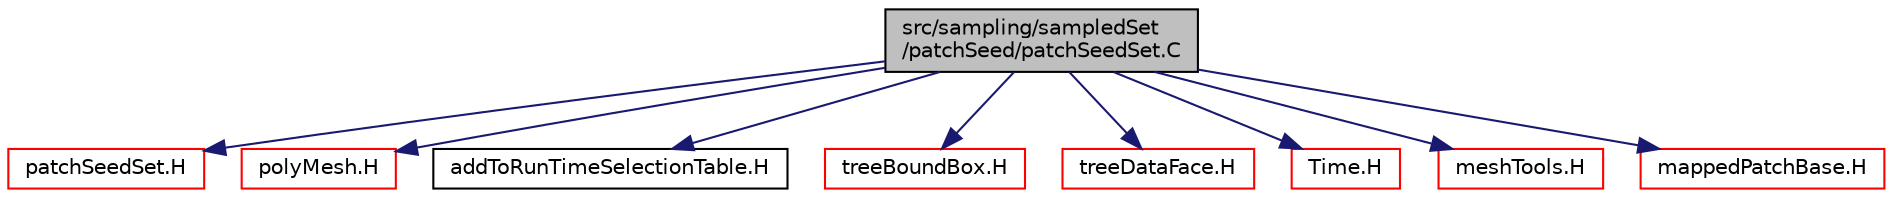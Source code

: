 digraph "src/sampling/sampledSet/patchSeed/patchSeedSet.C"
{
  bgcolor="transparent";
  edge [fontname="Helvetica",fontsize="10",labelfontname="Helvetica",labelfontsize="10"];
  node [fontname="Helvetica",fontsize="10",shape=record];
  Node0 [label="src/sampling/sampledSet\l/patchSeed/patchSeedSet.C",height=0.2,width=0.4,color="black", fillcolor="grey75", style="filled", fontcolor="black"];
  Node0 -> Node1 [color="midnightblue",fontsize="10",style="solid",fontname="Helvetica"];
  Node1 [label="patchSeedSet.H",height=0.2,width=0.4,color="red",URL="$a15008.html"];
  Node0 -> Node134 [color="midnightblue",fontsize="10",style="solid",fontname="Helvetica"];
  Node134 [label="polyMesh.H",height=0.2,width=0.4,color="red",URL="$a12398.html"];
  Node0 -> Node239 [color="midnightblue",fontsize="10",style="solid",fontname="Helvetica"];
  Node239 [label="addToRunTimeSelectionTable.H",height=0.2,width=0.4,color="black",URL="$a09989.html",tooltip="Macros for easy insertion into run-time selection tables. "];
  Node0 -> Node240 [color="midnightblue",fontsize="10",style="solid",fontname="Helvetica"];
  Node240 [label="treeBoundBox.H",height=0.2,width=0.4,color="red",URL="$a12896.html"];
  Node0 -> Node242 [color="midnightblue",fontsize="10",style="solid",fontname="Helvetica"];
  Node242 [label="treeDataFace.H",height=0.2,width=0.4,color="red",URL="$a08243.html"];
  Node0 -> Node249 [color="midnightblue",fontsize="10",style="solid",fontname="Helvetica"];
  Node249 [label="Time.H",height=0.2,width=0.4,color="red",URL="$a10025.html"];
  Node0 -> Node288 [color="midnightblue",fontsize="10",style="solid",fontname="Helvetica"];
  Node288 [label="meshTools.H",height=0.2,width=0.4,color="red",URL="$a08357.html"];
  Node0 -> Node289 [color="midnightblue",fontsize="10",style="solid",fontname="Helvetica"];
  Node289 [label="mappedPatchBase.H",height=0.2,width=0.4,color="red",URL="$a08282.html"];
}
